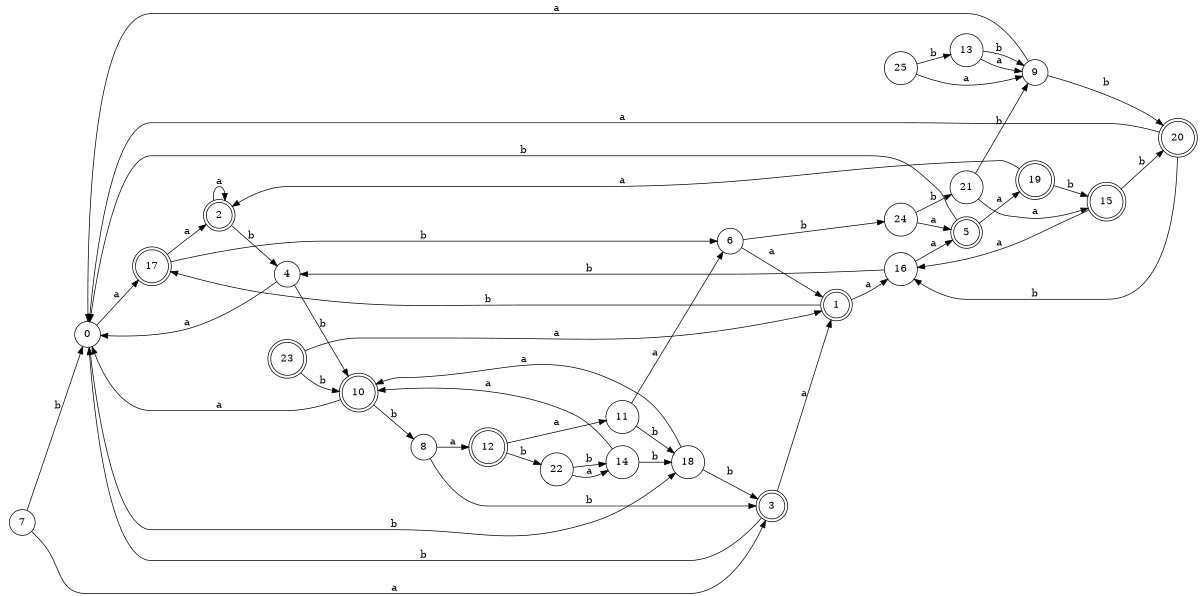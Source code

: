 digraph n21_10 {
__start0 [label="" shape="none"];

rankdir=LR;
size="8,5";

s0 [style="filled", color="black", fillcolor="white" shape="circle", label="0"];
s1 [style="rounded,filled", color="black", fillcolor="white" shape="doublecircle", label="1"];
s2 [style="rounded,filled", color="black", fillcolor="white" shape="doublecircle", label="2"];
s3 [style="rounded,filled", color="black", fillcolor="white" shape="doublecircle", label="3"];
s4 [style="filled", color="black", fillcolor="white" shape="circle", label="4"];
s5 [style="rounded,filled", color="black", fillcolor="white" shape="doublecircle", label="5"];
s6 [style="filled", color="black", fillcolor="white" shape="circle", label="6"];
s7 [style="filled", color="black", fillcolor="white" shape="circle", label="7"];
s8 [style="filled", color="black", fillcolor="white" shape="circle", label="8"];
s9 [style="filled", color="black", fillcolor="white" shape="circle", label="9"];
s10 [style="rounded,filled", color="black", fillcolor="white" shape="doublecircle", label="10"];
s11 [style="filled", color="black", fillcolor="white" shape="circle", label="11"];
s12 [style="rounded,filled", color="black", fillcolor="white" shape="doublecircle", label="12"];
s13 [style="filled", color="black", fillcolor="white" shape="circle", label="13"];
s14 [style="filled", color="black", fillcolor="white" shape="circle", label="14"];
s15 [style="rounded,filled", color="black", fillcolor="white" shape="doublecircle", label="15"];
s16 [style="filled", color="black", fillcolor="white" shape="circle", label="16"];
s17 [style="rounded,filled", color="black", fillcolor="white" shape="doublecircle", label="17"];
s18 [style="filled", color="black", fillcolor="white" shape="circle", label="18"];
s19 [style="rounded,filled", color="black", fillcolor="white" shape="doublecircle", label="19"];
s20 [style="rounded,filled", color="black", fillcolor="white" shape="doublecircle", label="20"];
s21 [style="filled", color="black", fillcolor="white" shape="circle", label="21"];
s22 [style="filled", color="black", fillcolor="white" shape="circle", label="22"];
s23 [style="rounded,filled", color="black", fillcolor="white" shape="doublecircle", label="23"];
s24 [style="filled", color="black", fillcolor="white" shape="circle", label="24"];
s25 [style="filled", color="black", fillcolor="white" shape="circle", label="25"];
s0 -> s17 [label="a"];
s0 -> s18 [label="b"];
s1 -> s16 [label="a"];
s1 -> s17 [label="b"];
s2 -> s2 [label="a"];
s2 -> s4 [label="b"];
s3 -> s1 [label="a"];
s3 -> s0 [label="b"];
s4 -> s0 [label="a"];
s4 -> s10 [label="b"];
s5 -> s19 [label="a"];
s5 -> s0 [label="b"];
s6 -> s1 [label="a"];
s6 -> s24 [label="b"];
s7 -> s3 [label="a"];
s7 -> s0 [label="b"];
s8 -> s12 [label="a"];
s8 -> s3 [label="b"];
s9 -> s0 [label="a"];
s9 -> s20 [label="b"];
s10 -> s0 [label="a"];
s10 -> s8 [label="b"];
s11 -> s6 [label="a"];
s11 -> s18 [label="b"];
s12 -> s11 [label="a"];
s12 -> s22 [label="b"];
s13 -> s9 [label="a"];
s13 -> s9 [label="b"];
s14 -> s10 [label="a"];
s14 -> s18 [label="b"];
s15 -> s16 [label="a"];
s15 -> s20 [label="b"];
s16 -> s5 [label="a"];
s16 -> s4 [label="b"];
s17 -> s2 [label="a"];
s17 -> s6 [label="b"];
s18 -> s10 [label="a"];
s18 -> s3 [label="b"];
s19 -> s2 [label="a"];
s19 -> s15 [label="b"];
s20 -> s0 [label="a"];
s20 -> s16 [label="b"];
s21 -> s15 [label="a"];
s21 -> s9 [label="b"];
s22 -> s14 [label="a"];
s22 -> s14 [label="b"];
s23 -> s1 [label="a"];
s23 -> s10 [label="b"];
s24 -> s5 [label="a"];
s24 -> s21 [label="b"];
s25 -> s9 [label="a"];
s25 -> s13 [label="b"];

}
